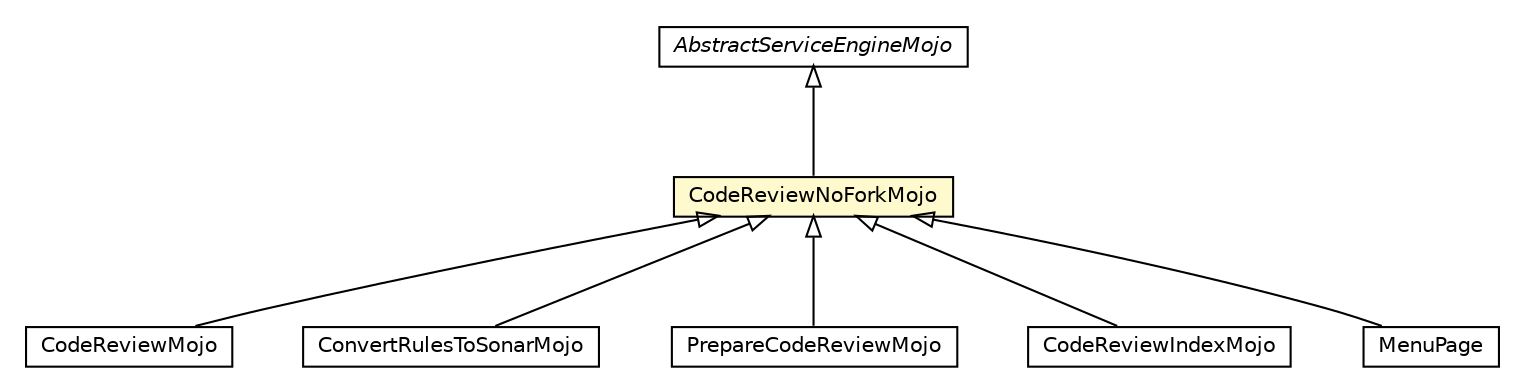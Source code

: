 #!/usr/local/bin/dot
#
# Class diagram 
# Generated by UMLGraph version R5_6-24-gf6e263 (http://www.umlgraph.org/)
#

digraph G {
	edge [fontname="Helvetica",fontsize=10,labelfontname="Helvetica",labelfontsize=10];
	node [fontname="Helvetica",fontsize=10,shape=plaintext];
	nodesep=0.25;
	ranksep=0.5;
	// fr.fastconnect.factory.tibco.bw.codereview.CodeReviewMojo
	c76 [label=<<table title="fr.fastconnect.factory.tibco.bw.codereview.CodeReviewMojo" border="0" cellborder="1" cellspacing="0" cellpadding="2" port="p" href="./CodeReviewMojo.html">
		<tr><td><table border="0" cellspacing="0" cellpadding="1">
<tr><td align="center" balign="center"> CodeReviewMojo </td></tr>
		</table></td></tr>
		</table>>, URL="./CodeReviewMojo.html", fontname="Helvetica", fontcolor="black", fontsize=10.0];
	// fr.fastconnect.factory.tibco.bw.codereview.ConvertRulesToSonarMojo
	c77 [label=<<table title="fr.fastconnect.factory.tibco.bw.codereview.ConvertRulesToSonarMojo" border="0" cellborder="1" cellspacing="0" cellpadding="2" port="p" href="./ConvertRulesToSonarMojo.html">
		<tr><td><table border="0" cellspacing="0" cellpadding="1">
<tr><td align="center" balign="center"> ConvertRulesToSonarMojo </td></tr>
		</table></td></tr>
		</table>>, URL="./ConvertRulesToSonarMojo.html", fontname="Helvetica", fontcolor="black", fontsize=10.0];
	// fr.fastconnect.factory.tibco.bw.codereview.CodeReviewNoForkMojo
	c78 [label=<<table title="fr.fastconnect.factory.tibco.bw.codereview.CodeReviewNoForkMojo" border="0" cellborder="1" cellspacing="0" cellpadding="2" port="p" bgcolor="lemonChiffon" href="./CodeReviewNoForkMojo.html">
		<tr><td><table border="0" cellspacing="0" cellpadding="1">
<tr><td align="center" balign="center"> CodeReviewNoForkMojo </td></tr>
		</table></td></tr>
		</table>>, URL="./CodeReviewNoForkMojo.html", fontname="Helvetica", fontcolor="black", fontsize=10.0];
	// fr.fastconnect.factory.tibco.bw.codereview.PrepareCodeReviewMojo
	c79 [label=<<table title="fr.fastconnect.factory.tibco.bw.codereview.PrepareCodeReviewMojo" border="0" cellborder="1" cellspacing="0" cellpadding="2" port="p" href="./PrepareCodeReviewMojo.html">
		<tr><td><table border="0" cellspacing="0" cellpadding="1">
<tr><td align="center" balign="center"> PrepareCodeReviewMojo </td></tr>
		</table></td></tr>
		</table>>, URL="./PrepareCodeReviewMojo.html", fontname="Helvetica", fontcolor="black", fontsize=10.0];
	// fr.fastconnect.factory.tibco.bw.codereview.pages.CodeReviewIndexMojo
	c81 [label=<<table title="fr.fastconnect.factory.tibco.bw.codereview.pages.CodeReviewIndexMojo" border="0" cellborder="1" cellspacing="0" cellpadding="2" port="p" href="./pages/CodeReviewIndexMojo.html">
		<tr><td><table border="0" cellspacing="0" cellpadding="1">
<tr><td align="center" balign="center"> CodeReviewIndexMojo </td></tr>
		</table></td></tr>
		</table>>, URL="./pages/CodeReviewIndexMojo.html", fontname="Helvetica", fontcolor="black", fontsize=10.0];
	// fr.fastconnect.factory.tibco.bw.codereview.pages.MenuPage
	c82 [label=<<table title="fr.fastconnect.factory.tibco.bw.codereview.pages.MenuPage" border="0" cellborder="1" cellspacing="0" cellpadding="2" port="p" href="./pages/MenuPage.html">
		<tr><td><table border="0" cellspacing="0" cellpadding="1">
<tr><td align="center" balign="center"> MenuPage </td></tr>
		</table></td></tr>
		</table>>, URL="./pages/MenuPage.html", fontname="Helvetica", fontcolor="black", fontsize=10.0];
	//fr.fastconnect.factory.tibco.bw.codereview.CodeReviewMojo extends fr.fastconnect.factory.tibco.bw.codereview.CodeReviewNoForkMojo
	c78:p -> c76:p [dir=back,arrowtail=empty];
	//fr.fastconnect.factory.tibco.bw.codereview.ConvertRulesToSonarMojo extends fr.fastconnect.factory.tibco.bw.codereview.CodeReviewNoForkMojo
	c78:p -> c77:p [dir=back,arrowtail=empty];
	//fr.fastconnect.factory.tibco.bw.codereview.CodeReviewNoForkMojo extends fr.fastconnect.factory.tibco.bw.maven.bwengine.AbstractServiceEngineMojo
	c89:p -> c78:p [dir=back,arrowtail=empty];
	//fr.fastconnect.factory.tibco.bw.codereview.PrepareCodeReviewMojo extends fr.fastconnect.factory.tibco.bw.codereview.CodeReviewNoForkMojo
	c78:p -> c79:p [dir=back,arrowtail=empty];
	//fr.fastconnect.factory.tibco.bw.codereview.pages.CodeReviewIndexMojo extends fr.fastconnect.factory.tibco.bw.codereview.CodeReviewNoForkMojo
	c78:p -> c81:p [dir=back,arrowtail=empty];
	//fr.fastconnect.factory.tibco.bw.codereview.pages.MenuPage extends fr.fastconnect.factory.tibco.bw.codereview.CodeReviewNoForkMojo
	c78:p -> c82:p [dir=back,arrowtail=empty];
	// fr.fastconnect.factory.tibco.bw.maven.bwengine.AbstractServiceEngineMojo
	c89 [label=<<table title="fr.fastconnect.factory.tibco.bw.maven.bwengine.AbstractServiceEngineMojo" border="0" cellborder="1" cellspacing="0" cellpadding="2" port="p" href="http://java.sun.com/j2se/1.4.2/docs/api/fr/fastconnect/factory/tibco/bw/maven/bwengine/AbstractServiceEngineMojo.html">
		<tr><td><table border="0" cellspacing="0" cellpadding="1">
<tr><td align="center" balign="center"><font face="Helvetica-Oblique"> AbstractServiceEngineMojo </font></td></tr>
		</table></td></tr>
		</table>>, URL="http://java.sun.com/j2se/1.4.2/docs/api/fr/fastconnect/factory/tibco/bw/maven/bwengine/AbstractServiceEngineMojo.html", fontname="Helvetica", fontcolor="black", fontsize=10.0];
}

